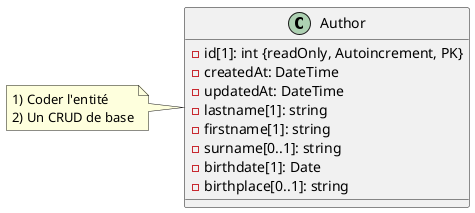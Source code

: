 @startuml author
' class Book {
'     - id: int {autoincrement, readOnly} <<PK>>
'     - name: string {unique}
'     - description: string
'     - price: float
'     - stock: int
'     - author: string
' }

' note as consign
'     1) faire l'entité
'     2) faire le repository
'     3) faire le controller avec une action index donnant :
'       - le nom d'un livre
'       - son prix
'       - son stock
'     4) dans l'index, nous afficherons une couleur de fond pour chaque ligne
'        suivant les stocks : disponibles
'       - >= 10 en vert
'       - < 10 en orange
'       - 0 en rouge
'     5) rajouter une vue "détails" (show)
'     6) dans la page index, faire en sorte que le clique sur le nom d'un livre affiche la vue détaillée
' endnote

' consign -> Book

class Author {
    - id[1]: int {readOnly, Autoincrement, PK}
    - createdAt: DateTime
    - updatedAt: DateTime
    - lastname[1]: string
    - firstname[1]: string
    - surname[0..1]: string
    - birthdate[1]: Date
    - birthplace[0..1]: string
}

note as AuthorConsigne
1) Coder l'entité
2) Un CRUD de base
endnote

AuthorConsigne -> Author
@enduml
